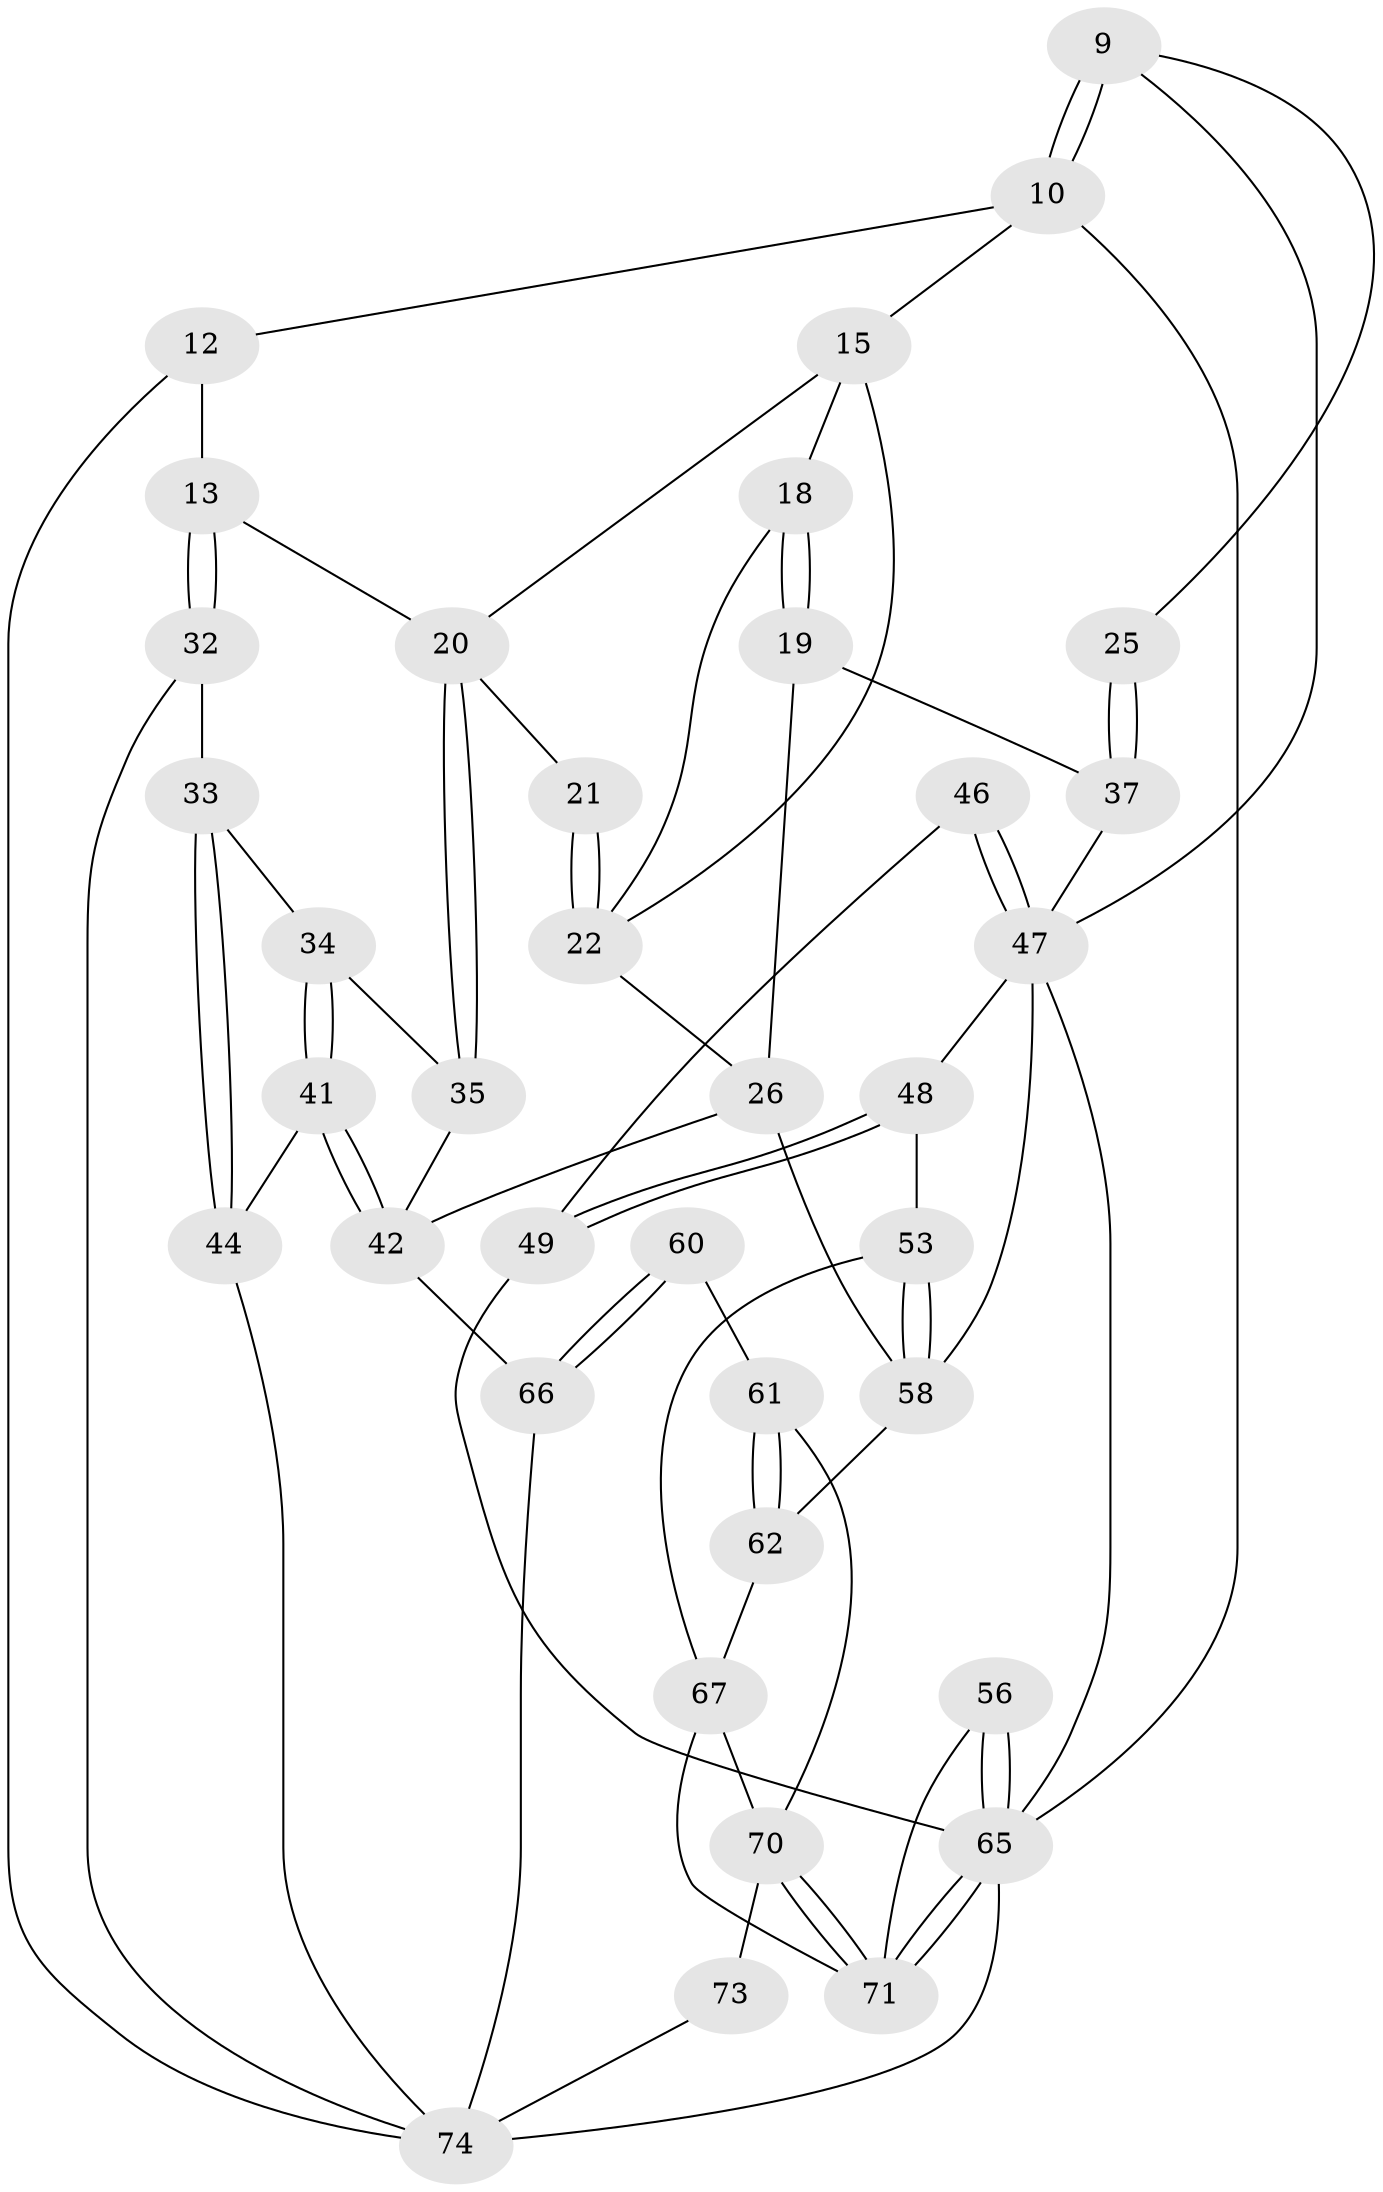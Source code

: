 // original degree distribution, {3: 0.02702702702702703, 4: 0.2702702702702703, 5: 0.4594594594594595, 6: 0.24324324324324326}
// Generated by graph-tools (version 1.1) at 2025/00/03/09/25 05:00:35]
// undirected, 37 vertices, 79 edges
graph export_dot {
graph [start="1"]
  node [color=gray90,style=filled];
  9 [pos="+0+0.2242710306501396"];
  10 [pos="+0+0",super="+7+6"];
  12 [pos="+1+0",super="+11"];
  13 [pos="+1+0.3275279923979734"];
  15 [pos="+0.7012356866276893+0.19152116853137896",super="+5"];
  18 [pos="+0.5449226059425585+0.2629513460744463",super="+4"];
  19 [pos="+0.5054514272488457+0.3462907369975836",super="+3"];
  20 [pos="+0.748651869016304+0.364458747191533",super="+14"];
  21 [pos="+0.7281286460309181+0.3596684787181226"];
  22 [pos="+0.5837141986060131+0.45295646545358415",super="+17+16"];
  25 [pos="+0.06652298071052408+0.3235298319352705",super="+8"];
  26 [pos="+0.5388412956978538+0.5465470371409914",super="+23"];
  32 [pos="+1+0.36535257952779493"];
  33 [pos="+1+0.36704732268095813"];
  34 [pos="+0.930975249449724+0.45467912176446296"];
  35 [pos="+0.8036597612441458+0.4650379162709727"];
  37 [pos="+0.12034026300641965+0.44920246742596115",super="+31+24"];
  41 [pos="+0.8075611036261012+0.7215420920833387"];
  42 [pos="+0.7699238679009544+0.7301936663053655",super="+36"];
  44 [pos="+0.9080255048175906+0.7374866364100301"];
  46 [pos="+0.1006466792195911+0.6216759116479507"];
  47 [pos="+0+0.6716289209190173",super="+39+43"];
  48 [pos="+0.23811901446337114+0.6456573060987039"];
  49 [pos="+0.16263375189654844+0.6824899217443424"];
  53 [pos="+0.36731124722333147+0.8901518211319261",super="+52"];
  56 [pos="+0.20387298203988682+0.7965169089443811"];
  58 [pos="+0.4423727024068444+0.8049824938841339",super="+28"];
  60 [pos="+0.7188385939659364+0.8469105295467255"];
  61 [pos="+0.7187541646673623+0.8469989319813392"];
  62 [pos="+0.6102508306407067+0.8458237382520708"];
  65 [pos="+0+1",super="+51+57"];
  66 [pos="+0.8627863661328394+0.9757386902890047",super="+64+59"];
  67 [pos="+0.5401083516469397+0.9308266987341062",super="+54"];
  70 [pos="+0.6519872116422335+1",super="+69+68"];
  71 [pos="+0.30553140877630147+1",super="+55"];
  73 [pos="+0.6523538903939305+1"];
  74 [pos="+1+1",super="+63+72"];
  9 -- 10;
  9 -- 10;
  9 -- 25;
  9 -- 47;
  10 -- 12 [weight=2];
  10 -- 65;
  10 -- 15;
  12 -- 74 [weight=2];
  12 -- 13;
  13 -- 32;
  13 -- 32;
  13 -- 20;
  15 -- 22;
  15 -- 20;
  15 -- 18;
  18 -- 19 [weight=2];
  18 -- 19;
  18 -- 22;
  19 -- 26;
  19 -- 37;
  20 -- 21;
  20 -- 35;
  20 -- 35;
  21 -- 22 [weight=2];
  21 -- 22;
  22 -- 26;
  25 -- 37 [weight=3];
  25 -- 37;
  26 -- 58;
  26 -- 42;
  32 -- 33;
  32 -- 74;
  33 -- 34;
  33 -- 44;
  33 -- 44;
  34 -- 35;
  34 -- 41;
  34 -- 41;
  35 -- 42;
  37 -- 47 [weight=2];
  41 -- 42;
  41 -- 42;
  41 -- 44;
  42 -- 66;
  44 -- 74;
  46 -- 47 [weight=2];
  46 -- 47;
  46 -- 49;
  47 -- 65;
  47 -- 48;
  47 -- 58;
  48 -- 49;
  48 -- 49;
  48 -- 53;
  49 -- 65;
  53 -- 58 [weight=2];
  53 -- 58;
  53 -- 67;
  56 -- 65 [weight=2];
  56 -- 65;
  56 -- 71;
  58 -- 62;
  60 -- 61;
  60 -- 66 [weight=2];
  60 -- 66;
  61 -- 62;
  61 -- 62;
  61 -- 70;
  62 -- 67;
  65 -- 71;
  65 -- 71;
  65 -- 74;
  66 -- 74 [weight=2];
  67 -- 70;
  67 -- 71;
  70 -- 71;
  70 -- 71;
  70 -- 73 [weight=2];
  73 -- 74;
}
